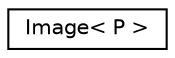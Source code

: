 digraph "Graphical Class Hierarchy"
{
  edge [fontname="Helvetica",fontsize="10",labelfontname="Helvetica",labelfontsize="10"];
  node [fontname="Helvetica",fontsize="10",shape=record];
  rankdir="LR";
  Node1 [label="Image\< P \>",height=0.2,width=0.4,color="black", fillcolor="white", style="filled",URL="$class_image.html"];
}
